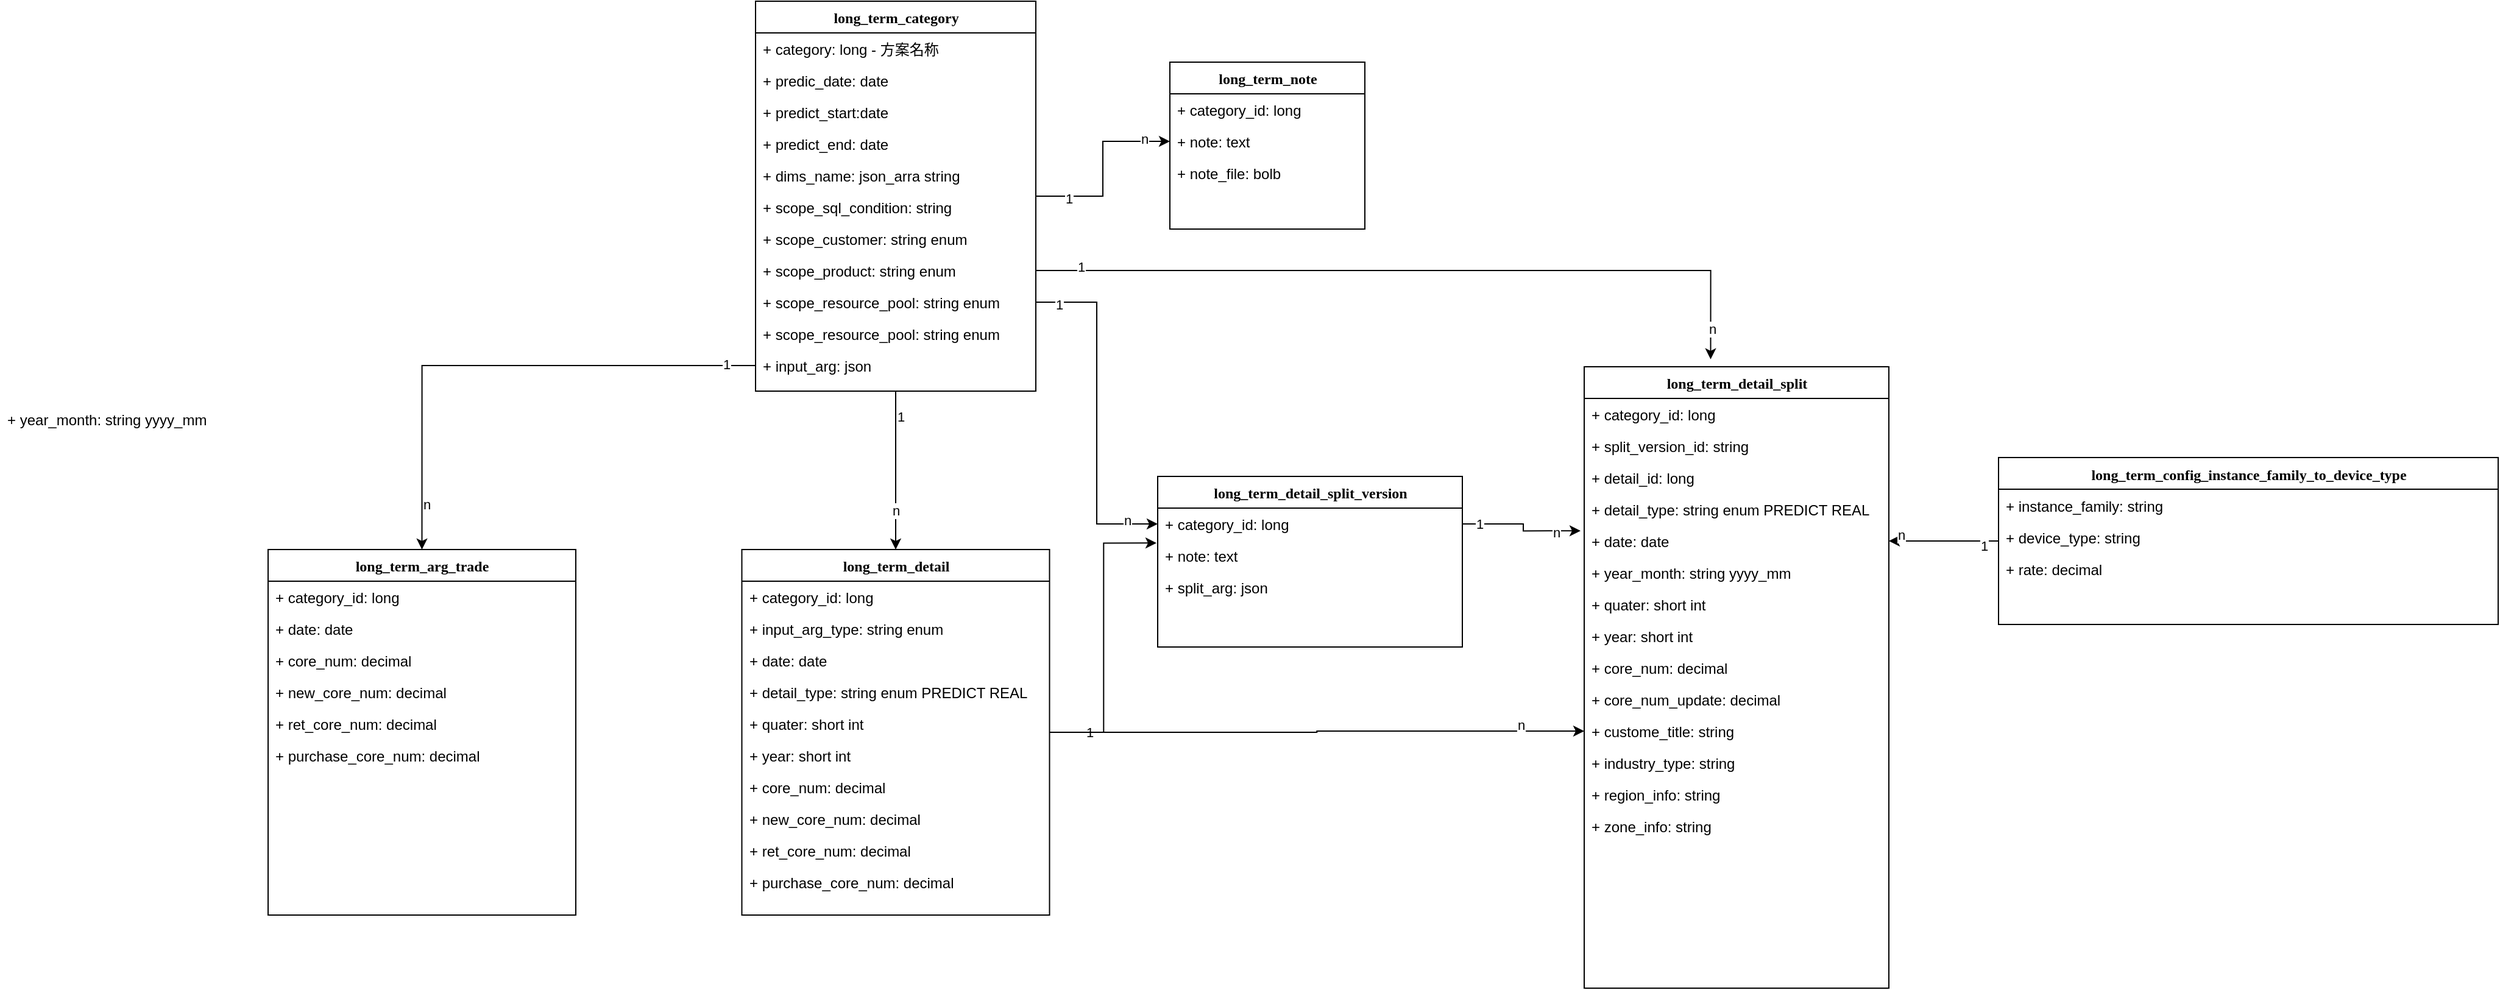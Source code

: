 <mxfile version="24.7.6">
  <diagram name="Page-1" id="9f46799a-70d6-7492-0946-bef42562c5a5">
    <mxGraphModel dx="2417" dy="1658" grid="1" gridSize="10" guides="1" tooltips="1" connect="1" arrows="1" fold="1" page="1" pageScale="1" pageWidth="1100" pageHeight="850" background="none" math="0" shadow="0">
      <root>
        <mxCell id="0" />
        <mxCell id="1" parent="0" />
        <mxCell id="yYe-uFD8IjanVbR1_Ap--11" style="edgeStyle=orthogonalEdgeStyle;rounded=0;orthogonalLoop=1;jettySize=auto;html=1;entryX=0.5;entryY=0;entryDx=0;entryDy=0;" edge="1" parent="1" source="78961159f06e98e8-17" target="78961159f06e98e8-69">
          <mxGeometry relative="1" as="geometry" />
        </mxCell>
        <mxCell id="yYe-uFD8IjanVbR1_Ap--20" value="1" style="edgeLabel;html=1;align=center;verticalAlign=middle;resizable=0;points=[];" vertex="1" connectable="0" parent="yYe-uFD8IjanVbR1_Ap--11">
          <mxGeometry x="-0.678" y="4" relative="1" as="geometry">
            <mxPoint as="offset" />
          </mxGeometry>
        </mxCell>
        <mxCell id="yYe-uFD8IjanVbR1_Ap--21" value="n" style="edgeLabel;html=1;align=center;verticalAlign=middle;resizable=0;points=[];" vertex="1" connectable="0" parent="yYe-uFD8IjanVbR1_Ap--11">
          <mxGeometry x="0.504" relative="1" as="geometry">
            <mxPoint as="offset" />
          </mxGeometry>
        </mxCell>
        <mxCell id="yYe-uFD8IjanVbR1_Ap--12" style="edgeStyle=orthogonalEdgeStyle;rounded=0;orthogonalLoop=1;jettySize=auto;html=1;entryX=0;entryY=0.5;entryDx=0;entryDy=0;" edge="1" parent="1" source="78961159f06e98e8-17" target="78961159f06e98e8-32">
          <mxGeometry relative="1" as="geometry" />
        </mxCell>
        <mxCell id="yYe-uFD8IjanVbR1_Ap--13" value="1" style="edgeLabel;html=1;align=center;verticalAlign=middle;resizable=0;points=[];" vertex="1" connectable="0" parent="yYe-uFD8IjanVbR1_Ap--12">
          <mxGeometry x="-0.66" y="-2" relative="1" as="geometry">
            <mxPoint as="offset" />
          </mxGeometry>
        </mxCell>
        <mxCell id="yYe-uFD8IjanVbR1_Ap--14" value="n" style="edgeLabel;html=1;align=center;verticalAlign=middle;resizable=0;points=[];" vertex="1" connectable="0" parent="yYe-uFD8IjanVbR1_Ap--12">
          <mxGeometry x="0.722" y="2" relative="1" as="geometry">
            <mxPoint as="offset" />
          </mxGeometry>
        </mxCell>
        <mxCell id="78961159f06e98e8-17" value="long_term_category" style="swimlane;html=1;fontStyle=1;align=center;verticalAlign=top;childLayout=stackLayout;horizontal=1;startSize=26;horizontalStack=0;resizeParent=1;resizeLast=0;collapsible=1;marginBottom=0;swimlaneFillColor=#ffffff;rounded=0;shadow=0;comic=0;labelBackgroundColor=none;strokeWidth=1;fillColor=none;fontFamily=Verdana;fontSize=12" parent="1" vertex="1">
          <mxGeometry x="20" y="-60" width="230" height="320" as="geometry" />
        </mxCell>
        <mxCell id="78961159f06e98e8-21" value="+ category: long - 方案名称" style="text;html=1;strokeColor=none;fillColor=none;align=left;verticalAlign=top;spacingLeft=4;spacingRight=4;whiteSpace=wrap;overflow=hidden;rotatable=0;points=[[0,0.5],[1,0.5]];portConstraint=eastwest;" parent="78961159f06e98e8-17" vertex="1">
          <mxGeometry y="26" width="230" height="26" as="geometry" />
        </mxCell>
        <mxCell id="78961159f06e98e8-23" value="+ predic_date: date" style="text;html=1;strokeColor=none;fillColor=none;align=left;verticalAlign=top;spacingLeft=4;spacingRight=4;whiteSpace=wrap;overflow=hidden;rotatable=0;points=[[0,0.5],[1,0.5]];portConstraint=eastwest;" parent="78961159f06e98e8-17" vertex="1">
          <mxGeometry y="52" width="230" height="26" as="geometry" />
        </mxCell>
        <mxCell id="78961159f06e98e8-25" value="+ predict_start:date" style="text;html=1;strokeColor=none;fillColor=none;align=left;verticalAlign=top;spacingLeft=4;spacingRight=4;whiteSpace=wrap;overflow=hidden;rotatable=0;points=[[0,0.5],[1,0.5]];portConstraint=eastwest;" parent="78961159f06e98e8-17" vertex="1">
          <mxGeometry y="78" width="230" height="26" as="geometry" />
        </mxCell>
        <mxCell id="78961159f06e98e8-26" value="+ predict_end: date" style="text;html=1;strokeColor=none;fillColor=none;align=left;verticalAlign=top;spacingLeft=4;spacingRight=4;whiteSpace=wrap;overflow=hidden;rotatable=0;points=[[0,0.5],[1,0.5]];portConstraint=eastwest;" parent="78961159f06e98e8-17" vertex="1">
          <mxGeometry y="104" width="230" height="26" as="geometry" />
        </mxCell>
        <mxCell id="78961159f06e98e8-24" value="+ dims_name: json_arra string" style="text;html=1;strokeColor=none;fillColor=none;align=left;verticalAlign=top;spacingLeft=4;spacingRight=4;whiteSpace=wrap;overflow=hidden;rotatable=0;points=[[0,0.5],[1,0.5]];portConstraint=eastwest;" parent="78961159f06e98e8-17" vertex="1">
          <mxGeometry y="130" width="230" height="26" as="geometry" />
        </mxCell>
        <mxCell id="yYe-uFD8IjanVbR1_Ap--2" value="+ scope_sql_condition: string" style="text;html=1;strokeColor=none;fillColor=none;align=left;verticalAlign=top;spacingLeft=4;spacingRight=4;whiteSpace=wrap;overflow=hidden;rotatable=0;points=[[0,0.5],[1,0.5]];portConstraint=eastwest;" vertex="1" parent="78961159f06e98e8-17">
          <mxGeometry y="156" width="230" height="26" as="geometry" />
        </mxCell>
        <mxCell id="yYe-uFD8IjanVbR1_Ap--3" value="+ scope_customer: string enum" style="text;html=1;strokeColor=none;fillColor=none;align=left;verticalAlign=top;spacingLeft=4;spacingRight=4;whiteSpace=wrap;overflow=hidden;rotatable=0;points=[[0,0.5],[1,0.5]];portConstraint=eastwest;" vertex="1" parent="78961159f06e98e8-17">
          <mxGeometry y="182" width="230" height="26" as="geometry" />
        </mxCell>
        <mxCell id="yYe-uFD8IjanVbR1_Ap--4" value="+ scope_product: string enum" style="text;html=1;strokeColor=none;fillColor=none;align=left;verticalAlign=top;spacingLeft=4;spacingRight=4;whiteSpace=wrap;overflow=hidden;rotatable=0;points=[[0,0.5],[1,0.5]];portConstraint=eastwest;" vertex="1" parent="78961159f06e98e8-17">
          <mxGeometry y="208" width="230" height="26" as="geometry" />
        </mxCell>
        <mxCell id="yYe-uFD8IjanVbR1_Ap--5" value="+ scope_resource_pool: string enum" style="text;html=1;strokeColor=none;fillColor=none;align=left;verticalAlign=top;spacingLeft=4;spacingRight=4;whiteSpace=wrap;overflow=hidden;rotatable=0;points=[[0,0.5],[1,0.5]];portConstraint=eastwest;" vertex="1" parent="78961159f06e98e8-17">
          <mxGeometry y="234" width="230" height="26" as="geometry" />
        </mxCell>
        <mxCell id="yYe-uFD8IjanVbR1_Ap--6" value="+ scope_resource_pool: string enum" style="text;html=1;strokeColor=none;fillColor=none;align=left;verticalAlign=top;spacingLeft=4;spacingRight=4;whiteSpace=wrap;overflow=hidden;rotatable=0;points=[[0,0.5],[1,0.5]];portConstraint=eastwest;" vertex="1" parent="78961159f06e98e8-17">
          <mxGeometry y="260" width="230" height="26" as="geometry" />
        </mxCell>
        <mxCell id="yYe-uFD8IjanVbR1_Ap--7" value="+ input_arg: json" style="text;html=1;strokeColor=none;fillColor=none;align=left;verticalAlign=top;spacingLeft=4;spacingRight=4;whiteSpace=wrap;overflow=hidden;rotatable=0;points=[[0,0.5],[1,0.5]];portConstraint=eastwest;" vertex="1" parent="78961159f06e98e8-17">
          <mxGeometry y="286" width="230" height="26" as="geometry" />
        </mxCell>
        <mxCell id="78961159f06e98e8-30" value="long_term_note" style="swimlane;html=1;fontStyle=1;align=center;verticalAlign=top;childLayout=stackLayout;horizontal=1;startSize=26;horizontalStack=0;resizeParent=1;resizeLast=0;collapsible=1;marginBottom=0;swimlaneFillColor=#ffffff;rounded=0;shadow=0;comic=0;labelBackgroundColor=none;strokeWidth=1;fillColor=none;fontFamily=Verdana;fontSize=12" parent="1" vertex="1">
          <mxGeometry x="360" y="-10" width="160" height="137" as="geometry" />
        </mxCell>
        <mxCell id="78961159f06e98e8-31" value="+ category_id: long" style="text;html=1;strokeColor=none;fillColor=none;align=left;verticalAlign=top;spacingLeft=4;spacingRight=4;whiteSpace=wrap;overflow=hidden;rotatable=0;points=[[0,0.5],[1,0.5]];portConstraint=eastwest;" parent="78961159f06e98e8-30" vertex="1">
          <mxGeometry y="26" width="160" height="26" as="geometry" />
        </mxCell>
        <mxCell id="78961159f06e98e8-32" value="+ note: text" style="text;html=1;strokeColor=none;fillColor=none;align=left;verticalAlign=top;spacingLeft=4;spacingRight=4;whiteSpace=wrap;overflow=hidden;rotatable=0;points=[[0,0.5],[1,0.5]];portConstraint=eastwest;" parent="78961159f06e98e8-30" vertex="1">
          <mxGeometry y="52" width="160" height="26" as="geometry" />
        </mxCell>
        <mxCell id="78961159f06e98e8-34" value="+ note_file: bolb" style="text;html=1;strokeColor=none;fillColor=none;align=left;verticalAlign=top;spacingLeft=4;spacingRight=4;whiteSpace=wrap;overflow=hidden;rotatable=0;points=[[0,0.5],[1,0.5]];portConstraint=eastwest;" parent="78961159f06e98e8-30" vertex="1">
          <mxGeometry y="78" width="160" height="26" as="geometry" />
        </mxCell>
        <mxCell id="yYe-uFD8IjanVbR1_Ap--32" style="edgeStyle=orthogonalEdgeStyle;rounded=0;orthogonalLoop=1;jettySize=auto;html=1;entryX=0;entryY=0.5;entryDx=0;entryDy=0;" edge="1" parent="1" source="78961159f06e98e8-69" target="yYe-uFD8IjanVbR1_Ap--30">
          <mxGeometry relative="1" as="geometry">
            <mxPoint x="330" y="505" as="targetPoint" />
          </mxGeometry>
        </mxCell>
        <mxCell id="yYe-uFD8IjanVbR1_Ap--33" value="1" style="edgeLabel;html=1;align=center;verticalAlign=middle;resizable=0;points=[];" vertex="1" connectable="0" parent="yYe-uFD8IjanVbR1_Ap--32">
          <mxGeometry x="-0.853" relative="1" as="geometry">
            <mxPoint as="offset" />
          </mxGeometry>
        </mxCell>
        <mxCell id="yYe-uFD8IjanVbR1_Ap--34" value="n" style="edgeLabel;html=1;align=center;verticalAlign=middle;resizable=0;points=[];" vertex="1" connectable="0" parent="yYe-uFD8IjanVbR1_Ap--32">
          <mxGeometry x="0.759" y="5" relative="1" as="geometry">
            <mxPoint as="offset" />
          </mxGeometry>
        </mxCell>
        <mxCell id="78961159f06e98e8-69" value="long_term_detail" style="swimlane;html=1;fontStyle=1;align=center;verticalAlign=top;childLayout=stackLayout;horizontal=1;startSize=26;horizontalStack=0;resizeParent=1;resizeLast=0;collapsible=1;marginBottom=0;swimlaneFillColor=#ffffff;rounded=0;shadow=0;comic=0;labelBackgroundColor=none;strokeWidth=1;fillColor=none;fontFamily=Verdana;fontSize=12" parent="1" vertex="1">
          <mxGeometry x="8.75" y="390" width="252.5" height="300" as="geometry" />
        </mxCell>
        <mxCell id="78961159f06e98e8-70" value="+ category_id: long" style="text;html=1;strokeColor=none;fillColor=none;align=left;verticalAlign=top;spacingLeft=4;spacingRight=4;whiteSpace=wrap;overflow=hidden;rotatable=0;points=[[0,0.5],[1,0.5]];portConstraint=eastwest;" parent="78961159f06e98e8-69" vertex="1">
          <mxGeometry y="26" width="252.5" height="26" as="geometry" />
        </mxCell>
        <mxCell id="yYe-uFD8IjanVbR1_Ap--31" value="+ input_arg_type: string enum&amp;nbsp;&amp;nbsp;" style="text;html=1;strokeColor=none;fillColor=none;align=left;verticalAlign=top;spacingLeft=4;spacingRight=4;whiteSpace=wrap;overflow=hidden;rotatable=0;points=[[0,0.5],[1,0.5]];portConstraint=eastwest;" vertex="1" parent="78961159f06e98e8-69">
          <mxGeometry y="52" width="252.5" height="26" as="geometry" />
        </mxCell>
        <mxCell id="78961159f06e98e8-71" value="+ date: date" style="text;html=1;strokeColor=none;fillColor=none;align=left;verticalAlign=top;spacingLeft=4;spacingRight=4;whiteSpace=wrap;overflow=hidden;rotatable=0;points=[[0,0.5],[1,0.5]];portConstraint=eastwest;" parent="78961159f06e98e8-69" vertex="1">
          <mxGeometry y="78" width="252.5" height="26" as="geometry" />
        </mxCell>
        <mxCell id="yYe-uFD8IjanVbR1_Ap--19" value="+ detail_type: string enum PREDICT REAL" style="text;html=1;strokeColor=none;fillColor=none;align=left;verticalAlign=top;spacingLeft=4;spacingRight=4;whiteSpace=wrap;overflow=hidden;rotatable=0;points=[[0,0.5],[1,0.5]];portConstraint=eastwest;" vertex="1" parent="78961159f06e98e8-69">
          <mxGeometry y="104" width="252.5" height="26" as="geometry" />
        </mxCell>
        <mxCell id="78961159f06e98e8-74" value="+ quater: short int&amp;nbsp;" style="text;html=1;strokeColor=none;fillColor=none;align=left;verticalAlign=top;spacingLeft=4;spacingRight=4;whiteSpace=wrap;overflow=hidden;rotatable=0;points=[[0,0.5],[1,0.5]];portConstraint=eastwest;" parent="78961159f06e98e8-69" vertex="1">
          <mxGeometry y="130" width="252.5" height="26" as="geometry" />
        </mxCell>
        <mxCell id="78961159f06e98e8-75" value="+ year: short int" style="text;html=1;strokeColor=none;fillColor=none;align=left;verticalAlign=top;spacingLeft=4;spacingRight=4;whiteSpace=wrap;overflow=hidden;rotatable=0;points=[[0,0.5],[1,0.5]];portConstraint=eastwest;" parent="78961159f06e98e8-69" vertex="1">
          <mxGeometry y="156" width="252.5" height="26" as="geometry" />
        </mxCell>
        <mxCell id="yYe-uFD8IjanVbR1_Ap--17" value="+ core_num: decimal" style="text;html=1;strokeColor=none;fillColor=none;align=left;verticalAlign=top;spacingLeft=4;spacingRight=4;whiteSpace=wrap;overflow=hidden;rotatable=0;points=[[0,0.5],[1,0.5]];portConstraint=eastwest;" vertex="1" parent="78961159f06e98e8-69">
          <mxGeometry y="182" width="252.5" height="26" as="geometry" />
        </mxCell>
        <mxCell id="yYe-uFD8IjanVbR1_Ap--75" value="+ new_core_num: decimal" style="text;html=1;strokeColor=none;fillColor=none;align=left;verticalAlign=top;spacingLeft=4;spacingRight=4;whiteSpace=wrap;overflow=hidden;rotatable=0;points=[[0,0.5],[1,0.5]];portConstraint=eastwest;" vertex="1" parent="78961159f06e98e8-69">
          <mxGeometry y="208" width="252.5" height="26" as="geometry" />
        </mxCell>
        <mxCell id="yYe-uFD8IjanVbR1_Ap--76" value="+ ret_core_num: decimal" style="text;html=1;strokeColor=none;fillColor=none;align=left;verticalAlign=top;spacingLeft=4;spacingRight=4;whiteSpace=wrap;overflow=hidden;rotatable=0;points=[[0,0.5],[1,0.5]];portConstraint=eastwest;" vertex="1" parent="78961159f06e98e8-69">
          <mxGeometry y="234" width="252.5" height="26" as="geometry" />
        </mxCell>
        <mxCell id="yYe-uFD8IjanVbR1_Ap--77" value="+ purchase_core_num: decimal" style="text;html=1;strokeColor=none;fillColor=none;align=left;verticalAlign=top;spacingLeft=4;spacingRight=4;whiteSpace=wrap;overflow=hidden;rotatable=0;points=[[0,0.5],[1,0.5]];portConstraint=eastwest;" vertex="1" parent="78961159f06e98e8-69">
          <mxGeometry y="260" width="252.5" height="26" as="geometry" />
        </mxCell>
        <mxCell id="yYe-uFD8IjanVbR1_Ap--15" value="+ year_month: string yyyy_mm" style="text;html=1;strokeColor=none;fillColor=none;align=left;verticalAlign=top;spacingLeft=4;spacingRight=4;whiteSpace=wrap;overflow=hidden;rotatable=0;points=[[0,0.5],[1,0.5]];portConstraint=eastwest;" vertex="1" parent="1">
          <mxGeometry x="-600" y="270" width="260" height="26" as="geometry" />
        </mxCell>
        <mxCell id="yYe-uFD8IjanVbR1_Ap--22" value="long_term_detail_split" style="swimlane;html=1;fontStyle=1;align=center;verticalAlign=top;childLayout=stackLayout;horizontal=1;startSize=26;horizontalStack=0;resizeParent=1;resizeLast=0;collapsible=1;marginBottom=0;swimlaneFillColor=#ffffff;rounded=0;shadow=0;comic=0;labelBackgroundColor=none;strokeWidth=1;fillColor=none;fontFamily=Verdana;fontSize=12" vertex="1" parent="1">
          <mxGeometry x="700" y="240" width="250" height="510" as="geometry" />
        </mxCell>
        <mxCell id="yYe-uFD8IjanVbR1_Ap--23" value="+ category_id: long" style="text;html=1;strokeColor=none;fillColor=none;align=left;verticalAlign=top;spacingLeft=4;spacingRight=4;whiteSpace=wrap;overflow=hidden;rotatable=0;points=[[0,0.5],[1,0.5]];portConstraint=eastwest;" vertex="1" parent="yYe-uFD8IjanVbR1_Ap--22">
          <mxGeometry y="26" width="250" height="26" as="geometry" />
        </mxCell>
        <mxCell id="yYe-uFD8IjanVbR1_Ap--36" value="+ split_version_id: string" style="text;html=1;strokeColor=none;fillColor=none;align=left;verticalAlign=top;spacingLeft=4;spacingRight=4;whiteSpace=wrap;overflow=hidden;rotatable=0;points=[[0,0.5],[1,0.5]];portConstraint=eastwest;" vertex="1" parent="yYe-uFD8IjanVbR1_Ap--22">
          <mxGeometry y="52" width="250" height="26" as="geometry" />
        </mxCell>
        <mxCell id="yYe-uFD8IjanVbR1_Ap--29" value="+ detail_id: long" style="text;html=1;strokeColor=none;fillColor=none;align=left;verticalAlign=top;spacingLeft=4;spacingRight=4;whiteSpace=wrap;overflow=hidden;rotatable=0;points=[[0,0.5],[1,0.5]];portConstraint=eastwest;" vertex="1" parent="yYe-uFD8IjanVbR1_Ap--22">
          <mxGeometry y="78" width="250" height="26" as="geometry" />
        </mxCell>
        <mxCell id="yYe-uFD8IjanVbR1_Ap--25" value="+ detail_type: string enum PREDICT REAL" style="text;html=1;strokeColor=none;fillColor=none;align=left;verticalAlign=top;spacingLeft=4;spacingRight=4;whiteSpace=wrap;overflow=hidden;rotatable=0;points=[[0,0.5],[1,0.5]];portConstraint=eastwest;" vertex="1" parent="yYe-uFD8IjanVbR1_Ap--22">
          <mxGeometry y="104" width="250" height="26" as="geometry" />
        </mxCell>
        <mxCell id="yYe-uFD8IjanVbR1_Ap--24" value="+ date: date" style="text;html=1;strokeColor=none;fillColor=none;align=left;verticalAlign=top;spacingLeft=4;spacingRight=4;whiteSpace=wrap;overflow=hidden;rotatable=0;points=[[0,0.5],[1,0.5]];portConstraint=eastwest;" vertex="1" parent="yYe-uFD8IjanVbR1_Ap--22">
          <mxGeometry y="130" width="250" height="26" as="geometry" />
        </mxCell>
        <mxCell id="yYe-uFD8IjanVbR1_Ap--64" value="+ year_month: string yyyy_mm" style="text;html=1;strokeColor=none;fillColor=none;align=left;verticalAlign=top;spacingLeft=4;spacingRight=4;whiteSpace=wrap;overflow=hidden;rotatable=0;points=[[0,0.5],[1,0.5]];portConstraint=eastwest;" vertex="1" parent="yYe-uFD8IjanVbR1_Ap--22">
          <mxGeometry y="156" width="250" height="26" as="geometry" />
        </mxCell>
        <mxCell id="yYe-uFD8IjanVbR1_Ap--26" value="+ quater: short int&amp;nbsp;" style="text;html=1;strokeColor=none;fillColor=none;align=left;verticalAlign=top;spacingLeft=4;spacingRight=4;whiteSpace=wrap;overflow=hidden;rotatable=0;points=[[0,0.5],[1,0.5]];portConstraint=eastwest;" vertex="1" parent="yYe-uFD8IjanVbR1_Ap--22">
          <mxGeometry y="182" width="250" height="26" as="geometry" />
        </mxCell>
        <mxCell id="yYe-uFD8IjanVbR1_Ap--27" value="+ year: short int" style="text;html=1;strokeColor=none;fillColor=none;align=left;verticalAlign=top;spacingLeft=4;spacingRight=4;whiteSpace=wrap;overflow=hidden;rotatable=0;points=[[0,0.5],[1,0.5]];portConstraint=eastwest;" vertex="1" parent="yYe-uFD8IjanVbR1_Ap--22">
          <mxGeometry y="208" width="250" height="26" as="geometry" />
        </mxCell>
        <mxCell id="yYe-uFD8IjanVbR1_Ap--28" value="+ core_num: decimal" style="text;html=1;strokeColor=none;fillColor=none;align=left;verticalAlign=top;spacingLeft=4;spacingRight=4;whiteSpace=wrap;overflow=hidden;rotatable=0;points=[[0,0.5],[1,0.5]];portConstraint=eastwest;" vertex="1" parent="yYe-uFD8IjanVbR1_Ap--22">
          <mxGeometry y="234" width="250" height="26" as="geometry" />
        </mxCell>
        <mxCell id="yYe-uFD8IjanVbR1_Ap--65" value="+ core_num_update: decimal" style="text;html=1;strokeColor=none;fillColor=none;align=left;verticalAlign=top;spacingLeft=4;spacingRight=4;whiteSpace=wrap;overflow=hidden;rotatable=0;points=[[0,0.5],[1,0.5]];portConstraint=eastwest;" vertex="1" parent="yYe-uFD8IjanVbR1_Ap--22">
          <mxGeometry y="260" width="250" height="26" as="geometry" />
        </mxCell>
        <mxCell id="yYe-uFD8IjanVbR1_Ap--30" value="+ custome_title: string" style="text;html=1;strokeColor=none;fillColor=none;align=left;verticalAlign=top;spacingLeft=4;spacingRight=4;whiteSpace=wrap;overflow=hidden;rotatable=0;points=[[0,0.5],[1,0.5]];portConstraint=eastwest;" vertex="1" parent="yYe-uFD8IjanVbR1_Ap--22">
          <mxGeometry y="286" width="250" height="26" as="geometry" />
        </mxCell>
        <mxCell id="yYe-uFD8IjanVbR1_Ap--35" value="+ industry_type: string" style="text;html=1;strokeColor=none;fillColor=none;align=left;verticalAlign=top;spacingLeft=4;spacingRight=4;whiteSpace=wrap;overflow=hidden;rotatable=0;points=[[0,0.5],[1,0.5]];portConstraint=eastwest;" vertex="1" parent="yYe-uFD8IjanVbR1_Ap--22">
          <mxGeometry y="312" width="250" height="26" as="geometry" />
        </mxCell>
        <mxCell id="yYe-uFD8IjanVbR1_Ap--63" value="+ region_info: string" style="text;html=1;strokeColor=none;fillColor=none;align=left;verticalAlign=top;spacingLeft=4;spacingRight=4;whiteSpace=wrap;overflow=hidden;rotatable=0;points=[[0,0.5],[1,0.5]];portConstraint=eastwest;" vertex="1" parent="yYe-uFD8IjanVbR1_Ap--22">
          <mxGeometry y="338" width="250" height="26" as="geometry" />
        </mxCell>
        <mxCell id="yYe-uFD8IjanVbR1_Ap--66" value="+ zone_info: string" style="text;html=1;strokeColor=none;fillColor=none;align=left;verticalAlign=top;spacingLeft=4;spacingRight=4;whiteSpace=wrap;overflow=hidden;rotatable=0;points=[[0,0.5],[1,0.5]];portConstraint=eastwest;" vertex="1" parent="yYe-uFD8IjanVbR1_Ap--22">
          <mxGeometry y="364" width="250" height="26" as="geometry" />
        </mxCell>
        <mxCell id="yYe-uFD8IjanVbR1_Ap--37" value="long_term_detail_split_version" style="swimlane;html=1;fontStyle=1;align=center;verticalAlign=top;childLayout=stackLayout;horizontal=1;startSize=26;horizontalStack=0;resizeParent=1;resizeLast=0;collapsible=1;marginBottom=0;swimlaneFillColor=#ffffff;rounded=0;shadow=0;comic=0;labelBackgroundColor=none;strokeWidth=1;fillColor=none;fontFamily=Verdana;fontSize=12" vertex="1" parent="1">
          <mxGeometry x="350" y="330" width="250" height="140" as="geometry" />
        </mxCell>
        <mxCell id="yYe-uFD8IjanVbR1_Ap--38" value="+ category_id: long" style="text;html=1;strokeColor=none;fillColor=none;align=left;verticalAlign=top;spacingLeft=4;spacingRight=4;whiteSpace=wrap;overflow=hidden;rotatable=0;points=[[0,0.5],[1,0.5]];portConstraint=eastwest;" vertex="1" parent="yYe-uFD8IjanVbR1_Ap--37">
          <mxGeometry y="26" width="250" height="26" as="geometry" />
        </mxCell>
        <mxCell id="yYe-uFD8IjanVbR1_Ap--48" value="+ note: text" style="text;html=1;strokeColor=none;fillColor=none;align=left;verticalAlign=top;spacingLeft=4;spacingRight=4;whiteSpace=wrap;overflow=hidden;rotatable=0;points=[[0,0.5],[1,0.5]];portConstraint=eastwest;" vertex="1" parent="yYe-uFD8IjanVbR1_Ap--37">
          <mxGeometry y="52" width="250" height="26" as="geometry" />
        </mxCell>
        <mxCell id="yYe-uFD8IjanVbR1_Ap--72" value="+ split_arg: json" style="text;html=1;strokeColor=none;fillColor=none;align=left;verticalAlign=top;spacingLeft=4;spacingRight=4;whiteSpace=wrap;overflow=hidden;rotatable=0;points=[[0,0.5],[1,0.5]];portConstraint=eastwest;" vertex="1" parent="yYe-uFD8IjanVbR1_Ap--37">
          <mxGeometry y="78" width="250" height="26" as="geometry" />
        </mxCell>
        <mxCell id="yYe-uFD8IjanVbR1_Ap--49" style="edgeStyle=orthogonalEdgeStyle;rounded=0;orthogonalLoop=1;jettySize=auto;html=1;entryX=-0.004;entryY=0.103;entryDx=0;entryDy=0;entryPerimeter=0;" edge="1" parent="1" source="78961159f06e98e8-69" target="yYe-uFD8IjanVbR1_Ap--48">
          <mxGeometry relative="1" as="geometry" />
        </mxCell>
        <mxCell id="yYe-uFD8IjanVbR1_Ap--50" style="edgeStyle=orthogonalEdgeStyle;rounded=0;orthogonalLoop=1;jettySize=auto;html=1;entryX=-0.012;entryY=0.179;entryDx=0;entryDy=0;entryPerimeter=0;" edge="1" parent="1" source="yYe-uFD8IjanVbR1_Ap--38" target="yYe-uFD8IjanVbR1_Ap--24">
          <mxGeometry relative="1" as="geometry" />
        </mxCell>
        <mxCell id="yYe-uFD8IjanVbR1_Ap--61" value="1" style="edgeLabel;html=1;align=center;verticalAlign=middle;resizable=0;points=[];" vertex="1" connectable="0" parent="yYe-uFD8IjanVbR1_Ap--50">
          <mxGeometry x="-0.733" relative="1" as="geometry">
            <mxPoint as="offset" />
          </mxGeometry>
        </mxCell>
        <mxCell id="yYe-uFD8IjanVbR1_Ap--62" value="n" style="edgeLabel;html=1;align=center;verticalAlign=middle;resizable=0;points=[];" vertex="1" connectable="0" parent="yYe-uFD8IjanVbR1_Ap--50">
          <mxGeometry x="0.63" y="-1" relative="1" as="geometry">
            <mxPoint x="-1" as="offset" />
          </mxGeometry>
        </mxCell>
        <mxCell id="yYe-uFD8IjanVbR1_Ap--51" style="edgeStyle=orthogonalEdgeStyle;rounded=0;orthogonalLoop=1;jettySize=auto;html=1;entryX=0;entryY=0.5;entryDx=0;entryDy=0;" edge="1" parent="1" source="yYe-uFD8IjanVbR1_Ap--5" target="yYe-uFD8IjanVbR1_Ap--38">
          <mxGeometry relative="1" as="geometry" />
        </mxCell>
        <mxCell id="yYe-uFD8IjanVbR1_Ap--53" value="1" style="edgeLabel;html=1;align=center;verticalAlign=middle;resizable=0;points=[];" vertex="1" connectable="0" parent="yYe-uFD8IjanVbR1_Ap--51">
          <mxGeometry x="-0.865" y="-2" relative="1" as="geometry">
            <mxPoint as="offset" />
          </mxGeometry>
        </mxCell>
        <mxCell id="yYe-uFD8IjanVbR1_Ap--54" value="n" style="edgeLabel;html=1;align=center;verticalAlign=middle;resizable=0;points=[];" vertex="1" connectable="0" parent="yYe-uFD8IjanVbR1_Ap--51">
          <mxGeometry x="0.823" y="3" relative="1" as="geometry">
            <mxPoint as="offset" />
          </mxGeometry>
        </mxCell>
        <mxCell id="yYe-uFD8IjanVbR1_Ap--52" style="edgeStyle=orthogonalEdgeStyle;rounded=0;orthogonalLoop=1;jettySize=auto;html=1;entryX=0.415;entryY=-0.012;entryDx=0;entryDy=0;entryPerimeter=0;" edge="1" parent="1" source="yYe-uFD8IjanVbR1_Ap--4" target="yYe-uFD8IjanVbR1_Ap--22">
          <mxGeometry relative="1" as="geometry" />
        </mxCell>
        <mxCell id="yYe-uFD8IjanVbR1_Ap--55" value="1" style="edgeLabel;html=1;align=center;verticalAlign=middle;resizable=0;points=[];" vertex="1" connectable="0" parent="yYe-uFD8IjanVbR1_Ap--52">
          <mxGeometry x="-0.882" y="3" relative="1" as="geometry">
            <mxPoint as="offset" />
          </mxGeometry>
        </mxCell>
        <mxCell id="yYe-uFD8IjanVbR1_Ap--56" value="n" style="edgeLabel;html=1;align=center;verticalAlign=middle;resizable=0;points=[];" vertex="1" connectable="0" parent="yYe-uFD8IjanVbR1_Ap--52">
          <mxGeometry x="0.921" y="1" relative="1" as="geometry">
            <mxPoint as="offset" />
          </mxGeometry>
        </mxCell>
        <mxCell id="yYe-uFD8IjanVbR1_Ap--71" style="edgeStyle=orthogonalEdgeStyle;rounded=0;orthogonalLoop=1;jettySize=auto;html=1;entryX=1;entryY=0.5;entryDx=0;entryDy=0;" edge="1" parent="1" source="yYe-uFD8IjanVbR1_Ap--67" target="yYe-uFD8IjanVbR1_Ap--24">
          <mxGeometry relative="1" as="geometry" />
        </mxCell>
        <mxCell id="yYe-uFD8IjanVbR1_Ap--73" value="1" style="edgeLabel;html=1;align=center;verticalAlign=middle;resizable=0;points=[];" vertex="1" connectable="0" parent="yYe-uFD8IjanVbR1_Ap--71">
          <mxGeometry x="-0.732" y="4" relative="1" as="geometry">
            <mxPoint as="offset" />
          </mxGeometry>
        </mxCell>
        <mxCell id="yYe-uFD8IjanVbR1_Ap--74" value="n" style="edgeLabel;html=1;align=center;verticalAlign=middle;resizable=0;points=[];" vertex="1" connectable="0" parent="yYe-uFD8IjanVbR1_Ap--71">
          <mxGeometry x="0.778" y="-5" relative="1" as="geometry">
            <mxPoint as="offset" />
          </mxGeometry>
        </mxCell>
        <mxCell id="yYe-uFD8IjanVbR1_Ap--67" value="long_term_config_instance_family_to_device_type" style="swimlane;html=1;fontStyle=1;align=center;verticalAlign=top;childLayout=stackLayout;horizontal=1;startSize=26;horizontalStack=0;resizeParent=1;resizeLast=0;collapsible=1;marginBottom=0;swimlaneFillColor=#ffffff;rounded=0;shadow=0;comic=0;labelBackgroundColor=none;strokeWidth=1;fillColor=none;fontFamily=Verdana;fontSize=12" vertex="1" parent="1">
          <mxGeometry x="1040" y="314.5" width="410" height="137" as="geometry" />
        </mxCell>
        <mxCell id="yYe-uFD8IjanVbR1_Ap--68" value="+ instance_family: string" style="text;html=1;strokeColor=none;fillColor=none;align=left;verticalAlign=top;spacingLeft=4;spacingRight=4;whiteSpace=wrap;overflow=hidden;rotatable=0;points=[[0,0.5],[1,0.5]];portConstraint=eastwest;" vertex="1" parent="yYe-uFD8IjanVbR1_Ap--67">
          <mxGeometry y="26" width="410" height="26" as="geometry" />
        </mxCell>
        <mxCell id="yYe-uFD8IjanVbR1_Ap--69" value="+ device_type: string" style="text;html=1;strokeColor=none;fillColor=none;align=left;verticalAlign=top;spacingLeft=4;spacingRight=4;whiteSpace=wrap;overflow=hidden;rotatable=0;points=[[0,0.5],[1,0.5]];portConstraint=eastwest;" vertex="1" parent="yYe-uFD8IjanVbR1_Ap--67">
          <mxGeometry y="52" width="410" height="26" as="geometry" />
        </mxCell>
        <mxCell id="yYe-uFD8IjanVbR1_Ap--70" value="+ rate: decimal" style="text;html=1;strokeColor=none;fillColor=none;align=left;verticalAlign=top;spacingLeft=4;spacingRight=4;whiteSpace=wrap;overflow=hidden;rotatable=0;points=[[0,0.5],[1,0.5]];portConstraint=eastwest;" vertex="1" parent="yYe-uFD8IjanVbR1_Ap--67">
          <mxGeometry y="78" width="410" height="26" as="geometry" />
        </mxCell>
        <mxCell id="yYe-uFD8IjanVbR1_Ap--78" value="long_term_arg_trade" style="swimlane;html=1;fontStyle=1;align=center;verticalAlign=top;childLayout=stackLayout;horizontal=1;startSize=26;horizontalStack=0;resizeParent=1;resizeLast=0;collapsible=1;marginBottom=0;swimlaneFillColor=#ffffff;rounded=0;shadow=0;comic=0;labelBackgroundColor=none;strokeWidth=1;fillColor=none;fontFamily=Verdana;fontSize=12" vertex="1" parent="1">
          <mxGeometry x="-380" y="390" width="252.5" height="300" as="geometry" />
        </mxCell>
        <mxCell id="yYe-uFD8IjanVbR1_Ap--79" value="+ category_id: long" style="text;html=1;strokeColor=none;fillColor=none;align=left;verticalAlign=top;spacingLeft=4;spacingRight=4;whiteSpace=wrap;overflow=hidden;rotatable=0;points=[[0,0.5],[1,0.5]];portConstraint=eastwest;" vertex="1" parent="yYe-uFD8IjanVbR1_Ap--78">
          <mxGeometry y="26" width="252.5" height="26" as="geometry" />
        </mxCell>
        <mxCell id="yYe-uFD8IjanVbR1_Ap--81" value="+ date: date" style="text;html=1;strokeColor=none;fillColor=none;align=left;verticalAlign=top;spacingLeft=4;spacingRight=4;whiteSpace=wrap;overflow=hidden;rotatable=0;points=[[0,0.5],[1,0.5]];portConstraint=eastwest;" vertex="1" parent="yYe-uFD8IjanVbR1_Ap--78">
          <mxGeometry y="52" width="252.5" height="26" as="geometry" />
        </mxCell>
        <mxCell id="yYe-uFD8IjanVbR1_Ap--85" value="+ core_num: decimal" style="text;html=1;strokeColor=none;fillColor=none;align=left;verticalAlign=top;spacingLeft=4;spacingRight=4;whiteSpace=wrap;overflow=hidden;rotatable=0;points=[[0,0.5],[1,0.5]];portConstraint=eastwest;" vertex="1" parent="yYe-uFD8IjanVbR1_Ap--78">
          <mxGeometry y="78" width="252.5" height="26" as="geometry" />
        </mxCell>
        <mxCell id="yYe-uFD8IjanVbR1_Ap--86" value="+ new_core_num: decimal" style="text;html=1;strokeColor=none;fillColor=none;align=left;verticalAlign=top;spacingLeft=4;spacingRight=4;whiteSpace=wrap;overflow=hidden;rotatable=0;points=[[0,0.5],[1,0.5]];portConstraint=eastwest;" vertex="1" parent="yYe-uFD8IjanVbR1_Ap--78">
          <mxGeometry y="104" width="252.5" height="26" as="geometry" />
        </mxCell>
        <mxCell id="yYe-uFD8IjanVbR1_Ap--87" value="+ ret_core_num: decimal" style="text;html=1;strokeColor=none;fillColor=none;align=left;verticalAlign=top;spacingLeft=4;spacingRight=4;whiteSpace=wrap;overflow=hidden;rotatable=0;points=[[0,0.5],[1,0.5]];portConstraint=eastwest;" vertex="1" parent="yYe-uFD8IjanVbR1_Ap--78">
          <mxGeometry y="130" width="252.5" height="26" as="geometry" />
        </mxCell>
        <mxCell id="yYe-uFD8IjanVbR1_Ap--88" value="+ purchase_core_num: decimal" style="text;html=1;strokeColor=none;fillColor=none;align=left;verticalAlign=top;spacingLeft=4;spacingRight=4;whiteSpace=wrap;overflow=hidden;rotatable=0;points=[[0,0.5],[1,0.5]];portConstraint=eastwest;" vertex="1" parent="yYe-uFD8IjanVbR1_Ap--78">
          <mxGeometry y="156" width="252.5" height="26" as="geometry" />
        </mxCell>
        <mxCell id="yYe-uFD8IjanVbR1_Ap--89" style="edgeStyle=orthogonalEdgeStyle;rounded=0;orthogonalLoop=1;jettySize=auto;html=1;entryX=0.5;entryY=0;entryDx=0;entryDy=0;" edge="1" parent="1" source="yYe-uFD8IjanVbR1_Ap--7" target="yYe-uFD8IjanVbR1_Ap--78">
          <mxGeometry relative="1" as="geometry" />
        </mxCell>
        <mxCell id="yYe-uFD8IjanVbR1_Ap--90" value="n" style="edgeLabel;html=1;align=center;verticalAlign=middle;resizable=0;points=[];" vertex="1" connectable="0" parent="yYe-uFD8IjanVbR1_Ap--89">
          <mxGeometry x="0.818" y="3" relative="1" as="geometry">
            <mxPoint y="1" as="offset" />
          </mxGeometry>
        </mxCell>
        <mxCell id="yYe-uFD8IjanVbR1_Ap--91" value="1" style="edgeLabel;html=1;align=center;verticalAlign=middle;resizable=0;points=[];" vertex="1" connectable="0" parent="yYe-uFD8IjanVbR1_Ap--89">
          <mxGeometry x="-0.885" y="-1" relative="1" as="geometry">
            <mxPoint as="offset" />
          </mxGeometry>
        </mxCell>
      </root>
    </mxGraphModel>
  </diagram>
</mxfile>
